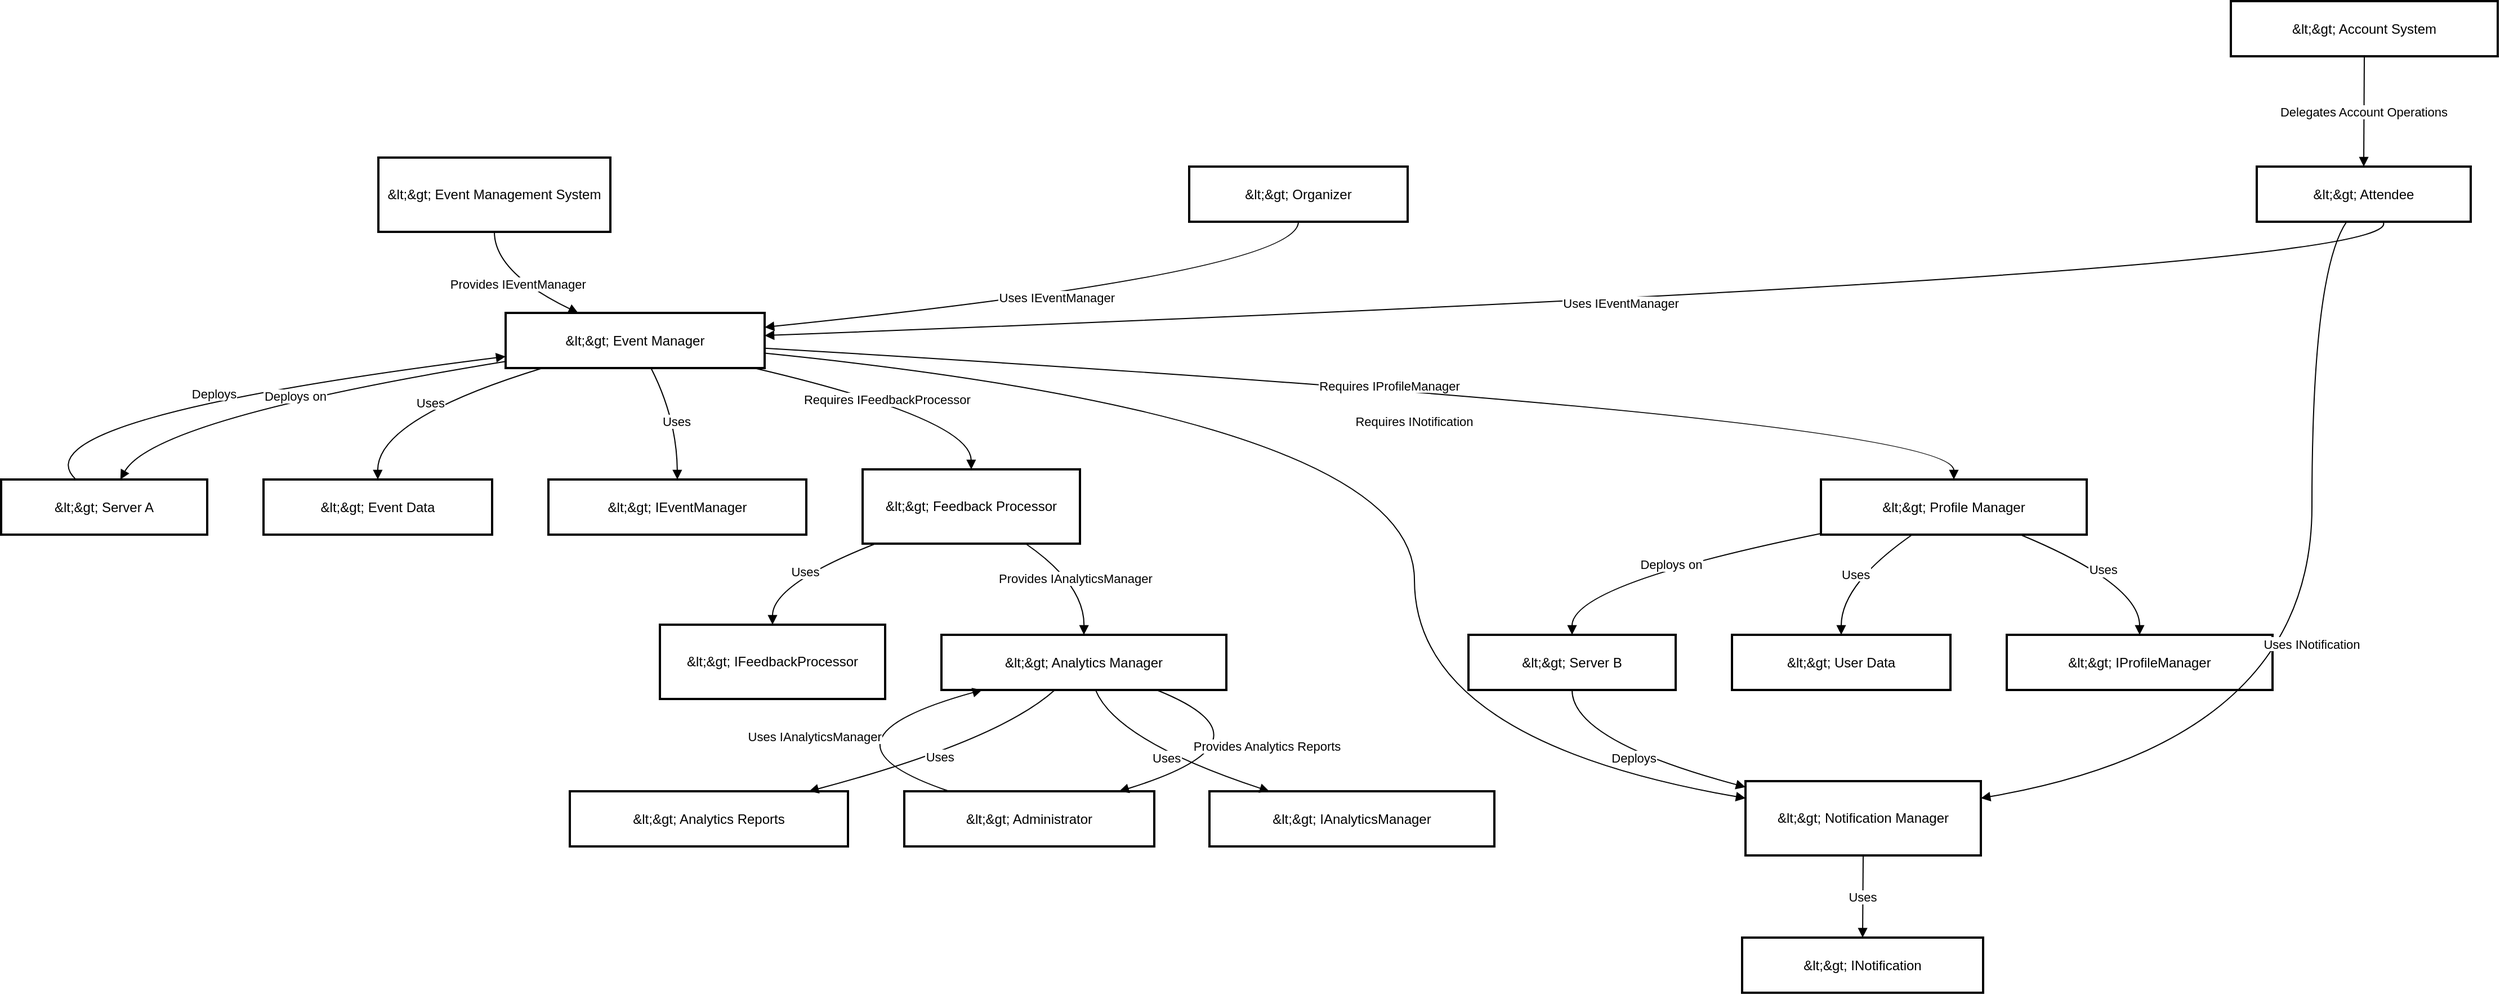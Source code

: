 <mxfile version="24.9.2">
  <diagram name="Page-1" id="fRY9z0AR3oCZqyxYs5V-">
    <mxGraphModel dx="2448" dy="1248" grid="1" gridSize="10" guides="1" tooltips="1" connect="1" arrows="1" fold="1" page="1" pageScale="1" pageWidth="850" pageHeight="1100" math="0" shadow="0">
      <root>
        <mxCell id="0" />
        <mxCell id="1" parent="0" />
        <mxCell id="r7KjEFCqeUnHoqmisfhN-63" value="&amp;lt;&amp;gt; Event Management System" style="whiteSpace=wrap;strokeWidth=2;" vertex="1" parent="1">
          <mxGeometry x="355" y="309" width="206" height="66" as="geometry" />
        </mxCell>
        <mxCell id="r7KjEFCqeUnHoqmisfhN-64" value="&amp;lt;&amp;gt; Event Manager" style="whiteSpace=wrap;strokeWidth=2;" vertex="1" parent="1">
          <mxGeometry x="468" y="447" width="230" height="49" as="geometry" />
        </mxCell>
        <mxCell id="r7KjEFCqeUnHoqmisfhN-65" value="&amp;lt;&amp;gt; Profile Manager" style="whiteSpace=wrap;strokeWidth=2;" vertex="1" parent="1">
          <mxGeometry x="1636" y="595" width="236" height="49" as="geometry" />
        </mxCell>
        <mxCell id="r7KjEFCqeUnHoqmisfhN-66" value="&amp;lt;&amp;gt; Notification Manager" style="whiteSpace=wrap;strokeWidth=2;" vertex="1" parent="1">
          <mxGeometry x="1569" y="863" width="209" height="66" as="geometry" />
        </mxCell>
        <mxCell id="r7KjEFCqeUnHoqmisfhN-67" value="&amp;lt;&amp;gt; Feedback Processor" style="whiteSpace=wrap;strokeWidth=2;" vertex="1" parent="1">
          <mxGeometry x="785" y="586" width="193" height="66" as="geometry" />
        </mxCell>
        <mxCell id="r7KjEFCqeUnHoqmisfhN-68" value="&amp;lt;&amp;gt; Analytics Manager" style="whiteSpace=wrap;strokeWidth=2;" vertex="1" parent="1">
          <mxGeometry x="855" y="733" width="253" height="49" as="geometry" />
        </mxCell>
        <mxCell id="r7KjEFCqeUnHoqmisfhN-69" value="&amp;lt;&amp;gt; Organizer" style="whiteSpace=wrap;strokeWidth=2;" vertex="1" parent="1">
          <mxGeometry x="1075" y="317" width="194" height="49" as="geometry" />
        </mxCell>
        <mxCell id="r7KjEFCqeUnHoqmisfhN-70" value="&amp;lt;&amp;gt; Attendee" style="whiteSpace=wrap;strokeWidth=2;" vertex="1" parent="1">
          <mxGeometry x="2023" y="317" width="190" height="49" as="geometry" />
        </mxCell>
        <mxCell id="r7KjEFCqeUnHoqmisfhN-71" value="&amp;lt;&amp;gt; Administrator" style="whiteSpace=wrap;strokeWidth=2;" vertex="1" parent="1">
          <mxGeometry x="822" y="872" width="222" height="49" as="geometry" />
        </mxCell>
        <mxCell id="r7KjEFCqeUnHoqmisfhN-72" value="&amp;lt;&amp;gt; IEventManager" style="whiteSpace=wrap;strokeWidth=2;" vertex="1" parent="1">
          <mxGeometry x="506" y="595" width="229" height="49" as="geometry" />
        </mxCell>
        <mxCell id="r7KjEFCqeUnHoqmisfhN-73" value="&amp;lt;&amp;gt; IProfileManager" style="whiteSpace=wrap;strokeWidth=2;" vertex="1" parent="1">
          <mxGeometry x="1801" y="733" width="236" height="49" as="geometry" />
        </mxCell>
        <mxCell id="r7KjEFCqeUnHoqmisfhN-74" value="&amp;lt;&amp;gt; INotification" style="whiteSpace=wrap;strokeWidth=2;" vertex="1" parent="1">
          <mxGeometry x="1566" y="1002" width="214" height="49" as="geometry" />
        </mxCell>
        <mxCell id="r7KjEFCqeUnHoqmisfhN-75" value="&amp;lt;&amp;gt; IFeedbackProcessor" style="whiteSpace=wrap;strokeWidth=2;" vertex="1" parent="1">
          <mxGeometry x="605" y="724" width="200" height="66" as="geometry" />
        </mxCell>
        <mxCell id="r7KjEFCqeUnHoqmisfhN-76" value="&amp;lt;&amp;gt; IAnalyticsManager" style="whiteSpace=wrap;strokeWidth=2;" vertex="1" parent="1">
          <mxGeometry x="1093" y="872" width="253" height="49" as="geometry" />
        </mxCell>
        <mxCell id="r7KjEFCqeUnHoqmisfhN-77" value="&amp;lt;&amp;gt; Event Data" style="whiteSpace=wrap;strokeWidth=2;" vertex="1" parent="1">
          <mxGeometry x="253" y="595" width="203" height="49" as="geometry" />
        </mxCell>
        <mxCell id="r7KjEFCqeUnHoqmisfhN-78" value="&amp;lt;&amp;gt; User Data" style="whiteSpace=wrap;strokeWidth=2;" vertex="1" parent="1">
          <mxGeometry x="1557" y="733" width="194" height="49" as="geometry" />
        </mxCell>
        <mxCell id="r7KjEFCqeUnHoqmisfhN-79" value="&amp;lt;&amp;gt; Analytics Reports" style="whiteSpace=wrap;strokeWidth=2;" vertex="1" parent="1">
          <mxGeometry x="525" y="872" width="247" height="49" as="geometry" />
        </mxCell>
        <mxCell id="r7KjEFCqeUnHoqmisfhN-80" value="&amp;lt;&amp;gt; Server A" style="whiteSpace=wrap;strokeWidth=2;" vertex="1" parent="1">
          <mxGeometry x="20" y="595" width="183" height="49" as="geometry" />
        </mxCell>
        <mxCell id="r7KjEFCqeUnHoqmisfhN-81" value="&amp;lt;&amp;gt; Server B" style="whiteSpace=wrap;strokeWidth=2;" vertex="1" parent="1">
          <mxGeometry x="1323" y="733" width="184" height="49" as="geometry" />
        </mxCell>
        <mxCell id="r7KjEFCqeUnHoqmisfhN-82" value="&amp;lt;&amp;gt; Account System" style="whiteSpace=wrap;strokeWidth=2;" vertex="1" parent="1">
          <mxGeometry x="2000" y="170" width="237" height="49" as="geometry" />
        </mxCell>
        <mxCell id="r7KjEFCqeUnHoqmisfhN-83" value="Provides IEventManager" style="curved=1;startArrow=none;endArrow=block;exitX=0.5;exitY=1;entryX=0.28;entryY=0;rounded=0;" edge="1" parent="1" source="r7KjEFCqeUnHoqmisfhN-63" target="r7KjEFCqeUnHoqmisfhN-64">
          <mxGeometry relative="1" as="geometry">
            <Array as="points">
              <mxPoint x="458" y="411" />
            </Array>
          </mxGeometry>
        </mxCell>
        <mxCell id="r7KjEFCqeUnHoqmisfhN-84" value="Requires IProfileManager" style="curved=1;startArrow=none;endArrow=block;exitX=1;exitY=0.64;entryX=0.5;entryY=-0.01;rounded=0;" edge="1" parent="1" source="r7KjEFCqeUnHoqmisfhN-64" target="r7KjEFCqeUnHoqmisfhN-65">
          <mxGeometry relative="1" as="geometry">
            <Array as="points">
              <mxPoint x="1754" y="541" />
            </Array>
          </mxGeometry>
        </mxCell>
        <mxCell id="r7KjEFCqeUnHoqmisfhN-85" value="Requires INotification" style="curved=1;startArrow=none;endArrow=block;exitX=1;exitY=0.73;entryX=0;entryY=0.23;rounded=0;" edge="1" parent="1" source="r7KjEFCqeUnHoqmisfhN-64" target="r7KjEFCqeUnHoqmisfhN-66">
          <mxGeometry relative="1" as="geometry">
            <Array as="points">
              <mxPoint x="1275" y="541" />
              <mxPoint x="1275" y="827" />
            </Array>
          </mxGeometry>
        </mxCell>
        <mxCell id="r7KjEFCqeUnHoqmisfhN-86" value="Requires IFeedbackProcessor" style="curved=1;startArrow=none;endArrow=block;exitX=0.95;exitY=0.99;entryX=0.5;entryY=0;rounded=0;" edge="1" parent="1" source="r7KjEFCqeUnHoqmisfhN-64" target="r7KjEFCqeUnHoqmisfhN-67">
          <mxGeometry relative="1" as="geometry">
            <Array as="points">
              <mxPoint x="881" y="541" />
            </Array>
          </mxGeometry>
        </mxCell>
        <mxCell id="r7KjEFCqeUnHoqmisfhN-87" value="Provides IAnalyticsManager" style="curved=1;startArrow=none;endArrow=block;exitX=0.75;exitY=1;entryX=0.5;entryY=0;rounded=0;" edge="1" parent="1" source="r7KjEFCqeUnHoqmisfhN-67" target="r7KjEFCqeUnHoqmisfhN-68">
          <mxGeometry relative="1" as="geometry">
            <Array as="points">
              <mxPoint x="982" y="688" />
            </Array>
          </mxGeometry>
        </mxCell>
        <mxCell id="r7KjEFCqeUnHoqmisfhN-88" value="Provides Analytics Reports" style="curved=1;startArrow=none;endArrow=block;exitX=0.75;exitY=0.99;entryX=0.86;entryY=0;rounded=0;" edge="1" parent="1" source="r7KjEFCqeUnHoqmisfhN-68" target="r7KjEFCqeUnHoqmisfhN-71">
          <mxGeometry relative="1" as="geometry">
            <Array as="points">
              <mxPoint x="1159" y="827" />
            </Array>
          </mxGeometry>
        </mxCell>
        <mxCell id="r7KjEFCqeUnHoqmisfhN-89" value="Uses IEventManager" style="curved=1;startArrow=none;endArrow=block;exitX=0.5;exitY=1;entryX=1;entryY=0.26;rounded=0;" edge="1" parent="1" source="r7KjEFCqeUnHoqmisfhN-69" target="r7KjEFCqeUnHoqmisfhN-64">
          <mxGeometry relative="1" as="geometry">
            <Array as="points">
              <mxPoint x="1172" y="411" />
            </Array>
          </mxGeometry>
        </mxCell>
        <mxCell id="r7KjEFCqeUnHoqmisfhN-90" value="Uses IEventManager" style="curved=1;startArrow=none;endArrow=block;exitX=0.59;exitY=1;entryX=1;entryY=0.41;rounded=0;" edge="1" parent="1" source="r7KjEFCqeUnHoqmisfhN-70" target="r7KjEFCqeUnHoqmisfhN-64">
          <mxGeometry relative="1" as="geometry">
            <Array as="points">
              <mxPoint x="2165" y="411" />
            </Array>
          </mxGeometry>
        </mxCell>
        <mxCell id="r7KjEFCqeUnHoqmisfhN-91" value="Uses INotification" style="curved=1;startArrow=none;endArrow=block;exitX=0.42;exitY=1;entryX=1;entryY=0.23;rounded=0;" edge="1" parent="1" source="r7KjEFCqeUnHoqmisfhN-70" target="r7KjEFCqeUnHoqmisfhN-66">
          <mxGeometry relative="1" as="geometry">
            <Array as="points">
              <mxPoint x="2072" y="411" />
              <mxPoint x="2072" y="827" />
            </Array>
          </mxGeometry>
        </mxCell>
        <mxCell id="r7KjEFCqeUnHoqmisfhN-92" value="Uses IAnalyticsManager" style="curved=1;startArrow=none;endArrow=block;exitX=0.18;exitY=0;entryX=0.15;entryY=0.99;rounded=0;" edge="1" parent="1" source="r7KjEFCqeUnHoqmisfhN-71" target="r7KjEFCqeUnHoqmisfhN-68">
          <mxGeometry relative="1" as="geometry">
            <Array as="points">
              <mxPoint x="729" y="827" />
            </Array>
          </mxGeometry>
        </mxCell>
        <mxCell id="r7KjEFCqeUnHoqmisfhN-93" value="Uses" style="curved=1;startArrow=none;endArrow=block;exitX=0.56;exitY=0.99;entryX=0.5;entryY=-0.01;rounded=0;" edge="1" parent="1" source="r7KjEFCqeUnHoqmisfhN-64" target="r7KjEFCqeUnHoqmisfhN-72">
          <mxGeometry relative="1" as="geometry">
            <Array as="points">
              <mxPoint x="620" y="541" />
            </Array>
          </mxGeometry>
        </mxCell>
        <mxCell id="r7KjEFCqeUnHoqmisfhN-94" value="Uses" style="curved=1;startArrow=none;endArrow=block;exitX=0.74;exitY=0.98;entryX=0.5;entryY=0;rounded=0;" edge="1" parent="1" source="r7KjEFCqeUnHoqmisfhN-65" target="r7KjEFCqeUnHoqmisfhN-73">
          <mxGeometry relative="1" as="geometry">
            <Array as="points">
              <mxPoint x="1919" y="688" />
            </Array>
          </mxGeometry>
        </mxCell>
        <mxCell id="r7KjEFCqeUnHoqmisfhN-95" value="Uses" style="curved=1;startArrow=none;endArrow=block;exitX=0.5;exitY=1;entryX=0.5;entryY=-0.01;rounded=0;" edge="1" parent="1" source="r7KjEFCqeUnHoqmisfhN-66" target="r7KjEFCqeUnHoqmisfhN-74">
          <mxGeometry relative="1" as="geometry">
            <Array as="points" />
          </mxGeometry>
        </mxCell>
        <mxCell id="r7KjEFCqeUnHoqmisfhN-96" value="Uses" style="curved=1;startArrow=none;endArrow=block;exitX=0.06;exitY=1;entryX=0.5;entryY=0.01;rounded=0;" edge="1" parent="1" source="r7KjEFCqeUnHoqmisfhN-67" target="r7KjEFCqeUnHoqmisfhN-75">
          <mxGeometry relative="1" as="geometry">
            <Array as="points">
              <mxPoint x="705" y="688" />
            </Array>
          </mxGeometry>
        </mxCell>
        <mxCell id="r7KjEFCqeUnHoqmisfhN-97" value="Uses" style="curved=1;startArrow=none;endArrow=block;exitX=0.54;exitY=0.99;entryX=0.21;entryY=0;rounded=0;" edge="1" parent="1" source="r7KjEFCqeUnHoqmisfhN-68" target="r7KjEFCqeUnHoqmisfhN-76">
          <mxGeometry relative="1" as="geometry">
            <Array as="points">
              <mxPoint x="1010" y="827" />
            </Array>
          </mxGeometry>
        </mxCell>
        <mxCell id="r7KjEFCqeUnHoqmisfhN-98" value="Uses" style="curved=1;startArrow=none;endArrow=block;exitX=0.15;exitY=0.99;entryX=0.5;entryY=-0.01;rounded=0;" edge="1" parent="1" source="r7KjEFCqeUnHoqmisfhN-64" target="r7KjEFCqeUnHoqmisfhN-77">
          <mxGeometry relative="1" as="geometry">
            <Array as="points">
              <mxPoint x="354" y="541" />
            </Array>
          </mxGeometry>
        </mxCell>
        <mxCell id="r7KjEFCqeUnHoqmisfhN-99" value="Uses" style="curved=1;startArrow=none;endArrow=block;exitX=0.35;exitY=0.98;entryX=0.5;entryY=0;rounded=0;" edge="1" parent="1" source="r7KjEFCqeUnHoqmisfhN-65" target="r7KjEFCqeUnHoqmisfhN-78">
          <mxGeometry relative="1" as="geometry">
            <Array as="points">
              <mxPoint x="1654" y="688" />
            </Array>
          </mxGeometry>
        </mxCell>
        <mxCell id="r7KjEFCqeUnHoqmisfhN-100" value="Uses" style="curved=1;startArrow=none;endArrow=block;exitX=0.4;exitY=0.99;entryX=0.86;entryY=0;rounded=0;" edge="1" parent="1" source="r7KjEFCqeUnHoqmisfhN-68" target="r7KjEFCqeUnHoqmisfhN-79">
          <mxGeometry relative="1" as="geometry">
            <Array as="points">
              <mxPoint x="906" y="827" />
            </Array>
          </mxGeometry>
        </mxCell>
        <mxCell id="r7KjEFCqeUnHoqmisfhN-101" value="Deploys" style="curved=1;startArrow=none;endArrow=block;exitX=0.36;exitY=-0.01;entryX=0;entryY=0.79;rounded=0;" edge="1" parent="1" source="r7KjEFCqeUnHoqmisfhN-80" target="r7KjEFCqeUnHoqmisfhN-64">
          <mxGeometry relative="1" as="geometry">
            <Array as="points">
              <mxPoint x="29" y="541" />
            </Array>
          </mxGeometry>
        </mxCell>
        <mxCell id="r7KjEFCqeUnHoqmisfhN-102" value="Deploys" style="curved=1;startArrow=none;endArrow=block;exitX=0.5;exitY=0.99;entryX=0;entryY=0.08;rounded=0;" edge="1" parent="1" source="r7KjEFCqeUnHoqmisfhN-81" target="r7KjEFCqeUnHoqmisfhN-66">
          <mxGeometry relative="1" as="geometry">
            <Array as="points">
              <mxPoint x="1415" y="827" />
            </Array>
          </mxGeometry>
        </mxCell>
        <mxCell id="r7KjEFCqeUnHoqmisfhN-103" value="Delegates Account Operations" style="curved=1;startArrow=none;endArrow=block;exitX=0.5;exitY=0.99;entryX=0.5;entryY=0.01;rounded=0;" edge="1" parent="1" source="r7KjEFCqeUnHoqmisfhN-82" target="r7KjEFCqeUnHoqmisfhN-70">
          <mxGeometry relative="1" as="geometry">
            <Array as="points" />
          </mxGeometry>
        </mxCell>
        <mxCell id="r7KjEFCqeUnHoqmisfhN-104" value="Deploys on" style="curved=1;startArrow=none;endArrow=block;exitX=0;exitY=0.88;entryX=0.58;entryY=-0.01;rounded=0;" edge="1" parent="1" source="r7KjEFCqeUnHoqmisfhN-64" target="r7KjEFCqeUnHoqmisfhN-80">
          <mxGeometry relative="1" as="geometry">
            <Array as="points">
              <mxPoint x="156" y="541" />
            </Array>
          </mxGeometry>
        </mxCell>
        <mxCell id="r7KjEFCqeUnHoqmisfhN-105" value="Deploys on" style="curved=1;startArrow=none;endArrow=block;exitX=0;exitY=0.98;entryX=0.5;entryY=0;rounded=0;" edge="1" parent="1" source="r7KjEFCqeUnHoqmisfhN-65" target="r7KjEFCqeUnHoqmisfhN-81">
          <mxGeometry relative="1" as="geometry">
            <Array as="points">
              <mxPoint x="1415" y="688" />
            </Array>
          </mxGeometry>
        </mxCell>
      </root>
    </mxGraphModel>
  </diagram>
</mxfile>
